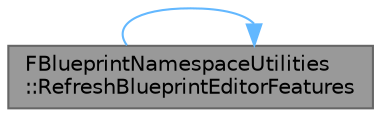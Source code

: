 digraph "FBlueprintNamespaceUtilities::RefreshBlueprintEditorFeatures"
{
 // INTERACTIVE_SVG=YES
 // LATEX_PDF_SIZE
  bgcolor="transparent";
  edge [fontname=Helvetica,fontsize=10,labelfontname=Helvetica,labelfontsize=10];
  node [fontname=Helvetica,fontsize=10,shape=box,height=0.2,width=0.4];
  rankdir="LR";
  Node1 [id="Node000001",label="FBlueprintNamespaceUtilities\l::RefreshBlueprintEditorFeatures",height=0.2,width=0.4,color="gray40", fillcolor="grey60", style="filled", fontcolor="black",tooltip="Refresh the Blueprint editor environment to align with current namespace editor feature settings."];
  Node1 -> Node1 [id="edge1_Node000001_Node000001",color="steelblue1",style="solid",tooltip=" "];
}
